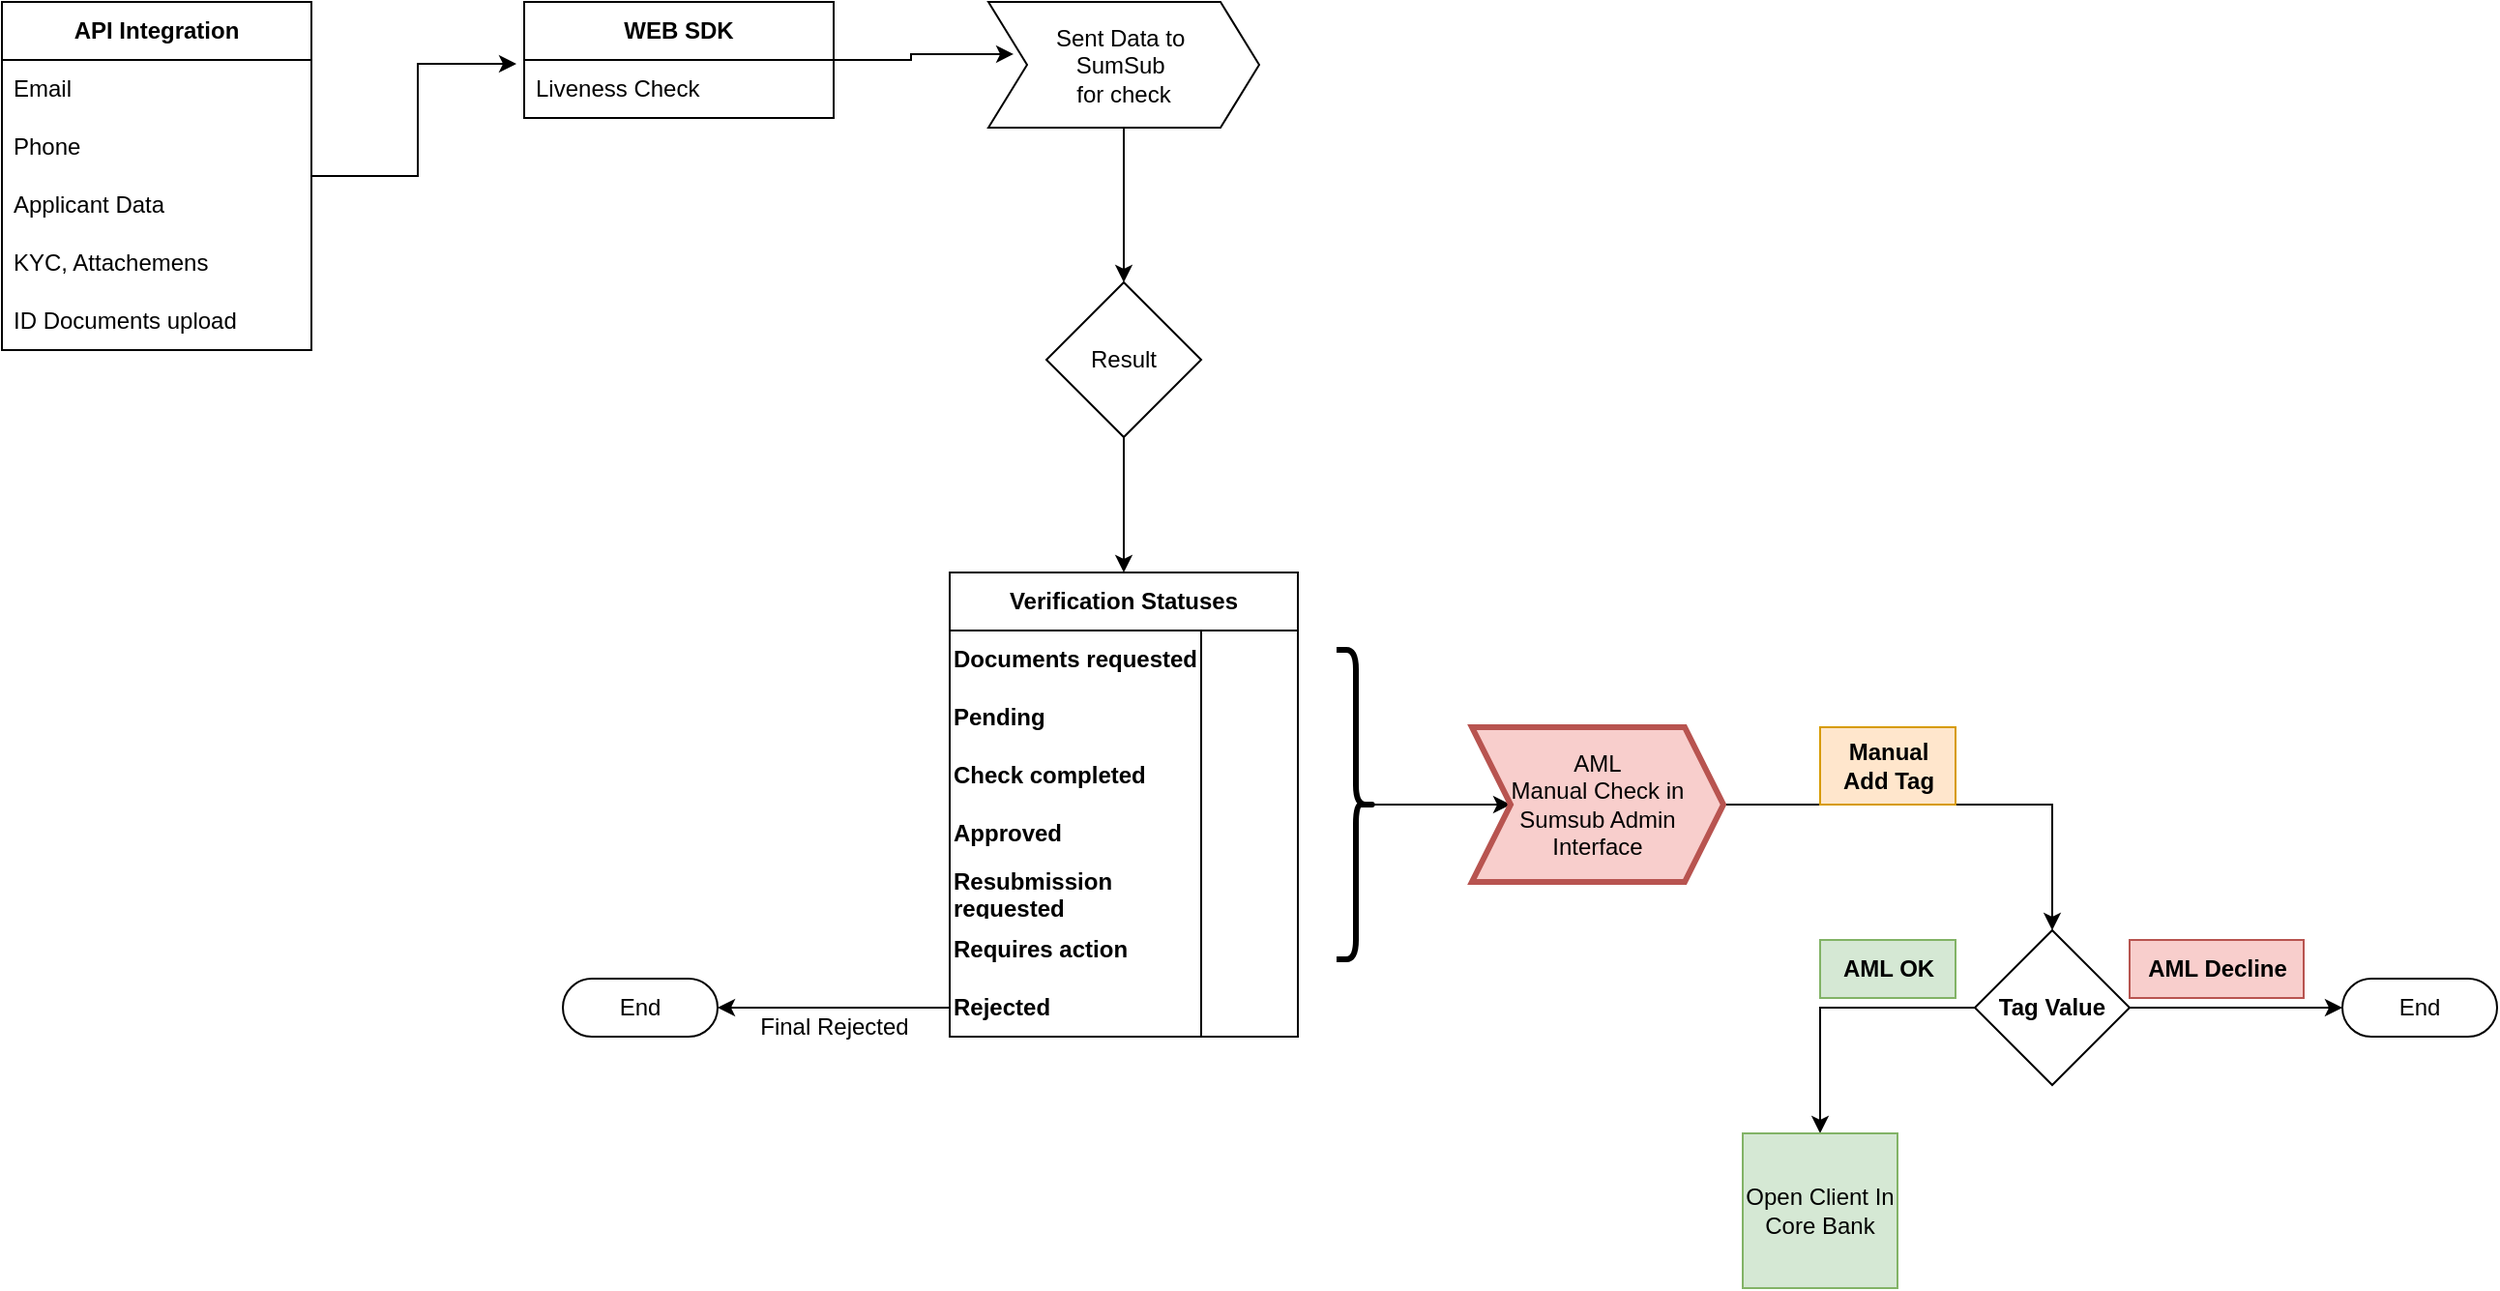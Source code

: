 <mxfile version="21.6.5" type="github">
  <diagram name="Page-1" id="w2fH866nIC9jTseN7Y7r">
    <mxGraphModel dx="1434" dy="754" grid="1" gridSize="10" guides="1" tooltips="1" connect="1" arrows="1" fold="1" page="1" pageScale="1" pageWidth="1100" pageHeight="850" math="0" shadow="0">
      <root>
        <mxCell id="0" />
        <mxCell id="1" parent="0" />
        <mxCell id="nGOyntnEal4QNX3JYElI-115" style="edgeStyle=orthogonalEdgeStyle;rounded=0;orthogonalLoop=1;jettySize=auto;html=1;entryX=-0.025;entryY=0.067;entryDx=0;entryDy=0;entryPerimeter=0;" edge="1" parent="1" source="nGOyntnEal4QNX3JYElI-33" target="nGOyntnEal4QNX3JYElI-44">
          <mxGeometry relative="1" as="geometry" />
        </mxCell>
        <mxCell id="nGOyntnEal4QNX3JYElI-33" value="&lt;b&gt;API Integration&lt;/b&gt;" style="swimlane;fontStyle=0;childLayout=stackLayout;horizontal=1;startSize=30;horizontalStack=0;resizeParent=1;resizeParentMax=0;resizeLast=0;collapsible=1;marginBottom=0;whiteSpace=wrap;html=1;" vertex="1" parent="1">
          <mxGeometry x="20" y="105" width="160" height="180" as="geometry" />
        </mxCell>
        <mxCell id="nGOyntnEal4QNX3JYElI-34" value="Email" style="text;strokeColor=none;fillColor=none;align=left;verticalAlign=middle;spacingLeft=4;spacingRight=4;overflow=hidden;points=[[0,0.5],[1,0.5]];portConstraint=eastwest;rotatable=0;whiteSpace=wrap;html=1;" vertex="1" parent="nGOyntnEal4QNX3JYElI-33">
          <mxGeometry y="30" width="160" height="30" as="geometry" />
        </mxCell>
        <mxCell id="nGOyntnEal4QNX3JYElI-35" value="Phone" style="text;strokeColor=none;fillColor=none;align=left;verticalAlign=middle;spacingLeft=4;spacingRight=4;overflow=hidden;points=[[0,0.5],[1,0.5]];portConstraint=eastwest;rotatable=0;whiteSpace=wrap;html=1;" vertex="1" parent="nGOyntnEal4QNX3JYElI-33">
          <mxGeometry y="60" width="160" height="30" as="geometry" />
        </mxCell>
        <mxCell id="nGOyntnEal4QNX3JYElI-38" value="Applicant Data" style="text;strokeColor=none;fillColor=none;align=left;verticalAlign=middle;spacingLeft=4;spacingRight=4;overflow=hidden;points=[[0,0.5],[1,0.5]];portConstraint=eastwest;rotatable=0;whiteSpace=wrap;html=1;" vertex="1" parent="nGOyntnEal4QNX3JYElI-33">
          <mxGeometry y="90" width="160" height="30" as="geometry" />
        </mxCell>
        <mxCell id="nGOyntnEal4QNX3JYElI-40" value="KYC, Attachemens" style="text;strokeColor=none;fillColor=none;align=left;verticalAlign=middle;spacingLeft=4;spacingRight=4;overflow=hidden;points=[[0,0.5],[1,0.5]];portConstraint=eastwest;rotatable=0;whiteSpace=wrap;html=1;" vertex="1" parent="nGOyntnEal4QNX3JYElI-33">
          <mxGeometry y="120" width="160" height="30" as="geometry" />
        </mxCell>
        <mxCell id="nGOyntnEal4QNX3JYElI-41" value="ID Documents upload" style="text;strokeColor=none;fillColor=none;align=left;verticalAlign=middle;spacingLeft=4;spacingRight=4;overflow=hidden;points=[[0,0.5],[1,0.5]];portConstraint=eastwest;rotatable=0;whiteSpace=wrap;html=1;" vertex="1" parent="nGOyntnEal4QNX3JYElI-33">
          <mxGeometry y="150" width="160" height="30" as="geometry" />
        </mxCell>
        <mxCell id="nGOyntnEal4QNX3JYElI-116" style="edgeStyle=orthogonalEdgeStyle;rounded=0;orthogonalLoop=1;jettySize=auto;html=1;entryX=0.093;entryY=0.415;entryDx=0;entryDy=0;entryPerimeter=0;" edge="1" parent="1" source="nGOyntnEal4QNX3JYElI-43" target="nGOyntnEal4QNX3JYElI-51">
          <mxGeometry relative="1" as="geometry" />
        </mxCell>
        <mxCell id="nGOyntnEal4QNX3JYElI-43" value="&lt;b&gt;WEB SDK&lt;br&gt;&lt;/b&gt;" style="swimlane;fontStyle=0;childLayout=stackLayout;horizontal=1;startSize=30;horizontalStack=0;resizeParent=1;resizeParentMax=0;resizeLast=0;collapsible=1;marginBottom=0;whiteSpace=wrap;html=1;" vertex="1" parent="1">
          <mxGeometry x="290" y="105" width="160" height="60" as="geometry" />
        </mxCell>
        <mxCell id="nGOyntnEal4QNX3JYElI-44" value="Liveness Check" style="text;strokeColor=none;fillColor=none;align=left;verticalAlign=middle;spacingLeft=4;spacingRight=4;overflow=hidden;points=[[0,0.5],[1,0.5]];portConstraint=eastwest;rotatable=0;whiteSpace=wrap;html=1;" vertex="1" parent="nGOyntnEal4QNX3JYElI-43">
          <mxGeometry y="30" width="160" height="30" as="geometry" />
        </mxCell>
        <mxCell id="nGOyntnEal4QNX3JYElI-55" style="edgeStyle=orthogonalEdgeStyle;rounded=0;orthogonalLoop=1;jettySize=auto;html=1;" edge="1" parent="1" source="nGOyntnEal4QNX3JYElI-51" target="nGOyntnEal4QNX3JYElI-54">
          <mxGeometry relative="1" as="geometry" />
        </mxCell>
        <mxCell id="nGOyntnEal4QNX3JYElI-51" value="&lt;div&gt;Sent Data to&amp;nbsp;&lt;/div&gt;&lt;div&gt;SumSub&amp;nbsp;&lt;/div&gt;&lt;div&gt;for check&lt;/div&gt;" style="shape=step;perimeter=stepPerimeter;whiteSpace=wrap;html=1;fixedSize=1;size=20;fillColor=#ffffff;strokeColor=#000000;" vertex="1" parent="1">
          <mxGeometry x="530" y="105" width="140" height="65" as="geometry" />
        </mxCell>
        <mxCell id="nGOyntnEal4QNX3JYElI-63" style="edgeStyle=orthogonalEdgeStyle;rounded=0;orthogonalLoop=1;jettySize=auto;html=1;" edge="1" parent="1" source="nGOyntnEal4QNX3JYElI-54">
          <mxGeometry relative="1" as="geometry">
            <mxPoint x="600" y="400" as="targetPoint" />
          </mxGeometry>
        </mxCell>
        <mxCell id="nGOyntnEal4QNX3JYElI-54" value="Result" style="rhombus;whiteSpace=wrap;html=1;" vertex="1" parent="1">
          <mxGeometry x="560" y="250" width="80" height="80" as="geometry" />
        </mxCell>
        <mxCell id="nGOyntnEal4QNX3JYElI-59" value="Final Rejected" style="text;html=1;align=center;verticalAlign=middle;resizable=0;points=[];autosize=1;strokeColor=none;fillColor=none;" vertex="1" parent="1">
          <mxGeometry x="400" y="620" width="100" height="30" as="geometry" />
        </mxCell>
        <mxCell id="nGOyntnEal4QNX3JYElI-62" value="End" style="html=1;dashed=0;whiteSpace=wrap;shape=mxgraph.dfd.start" vertex="1" parent="1">
          <mxGeometry x="310" y="610" width="80" height="30" as="geometry" />
        </mxCell>
        <mxCell id="nGOyntnEal4QNX3JYElI-64" value="Verification Statuses" style="shape=table;startSize=30;container=1;collapsible=1;childLayout=tableLayout;fixedRows=1;rowLines=0;fontStyle=1;align=center;resizeLast=1;html=1;whiteSpace=wrap;" vertex="1" parent="1">
          <mxGeometry x="510" y="400" width="180" height="240" as="geometry" />
        </mxCell>
        <mxCell id="nGOyntnEal4QNX3JYElI-65" value="" style="shape=tableRow;horizontal=0;startSize=0;swimlaneHead=0;swimlaneBody=0;fillColor=none;collapsible=0;dropTarget=0;points=[[0,0.5],[1,0.5]];portConstraint=eastwest;top=0;left=0;right=0;bottom=0;html=1;" vertex="1" parent="nGOyntnEal4QNX3JYElI-64">
          <mxGeometry y="30" width="180" height="30" as="geometry" />
        </mxCell>
        <mxCell id="nGOyntnEal4QNX3JYElI-66" value="Documents requested" style="shape=partialRectangle;connectable=0;fillColor=none;top=0;left=0;bottom=0;right=0;fontStyle=1;overflow=hidden;html=1;whiteSpace=wrap;" vertex="1" parent="nGOyntnEal4QNX3JYElI-65">
          <mxGeometry width="130" height="30" as="geometry">
            <mxRectangle width="130" height="30" as="alternateBounds" />
          </mxGeometry>
        </mxCell>
        <mxCell id="nGOyntnEal4QNX3JYElI-67" value="" style="shape=partialRectangle;connectable=0;fillColor=none;top=0;left=0;bottom=0;right=0;align=left;spacingLeft=6;fontStyle=5;overflow=hidden;html=1;whiteSpace=wrap;" vertex="1" parent="nGOyntnEal4QNX3JYElI-65">
          <mxGeometry x="130" width="50" height="30" as="geometry">
            <mxRectangle width="50" height="30" as="alternateBounds" />
          </mxGeometry>
        </mxCell>
        <mxCell id="nGOyntnEal4QNX3JYElI-80" style="shape=tableRow;horizontal=0;startSize=0;swimlaneHead=0;swimlaneBody=0;fillColor=none;collapsible=0;dropTarget=0;points=[[0,0.5],[1,0.5]];portConstraint=eastwest;top=0;left=0;right=0;bottom=0;html=1;" vertex="1" parent="nGOyntnEal4QNX3JYElI-64">
          <mxGeometry y="60" width="180" height="30" as="geometry" />
        </mxCell>
        <mxCell id="nGOyntnEal4QNX3JYElI-81" value="&lt;strong&gt;Pending&lt;/strong&gt;" style="shape=partialRectangle;connectable=0;fillColor=none;top=0;left=0;bottom=0;right=0;fontStyle=0;overflow=hidden;html=1;whiteSpace=wrap;align=left;" vertex="1" parent="nGOyntnEal4QNX3JYElI-80">
          <mxGeometry width="130" height="30" as="geometry">
            <mxRectangle width="130" height="30" as="alternateBounds" />
          </mxGeometry>
        </mxCell>
        <mxCell id="nGOyntnEal4QNX3JYElI-82" style="shape=partialRectangle;connectable=0;fillColor=none;top=0;left=0;bottom=0;right=0;align=left;spacingLeft=6;fontStyle=5;overflow=hidden;html=1;whiteSpace=wrap;" vertex="1" parent="nGOyntnEal4QNX3JYElI-80">
          <mxGeometry x="130" width="50" height="30" as="geometry">
            <mxRectangle width="50" height="30" as="alternateBounds" />
          </mxGeometry>
        </mxCell>
        <mxCell id="nGOyntnEal4QNX3JYElI-95" style="shape=tableRow;horizontal=0;startSize=0;swimlaneHead=0;swimlaneBody=0;fillColor=none;collapsible=0;dropTarget=0;points=[[0,0.5],[1,0.5]];portConstraint=eastwest;top=0;left=0;right=0;bottom=0;html=1;" vertex="1" parent="nGOyntnEal4QNX3JYElI-64">
          <mxGeometry y="90" width="180" height="30" as="geometry" />
        </mxCell>
        <mxCell id="nGOyntnEal4QNX3JYElI-96" value="&lt;strong&gt;Check completed&lt;/strong&gt;" style="shape=partialRectangle;connectable=0;fillColor=none;top=0;left=0;bottom=0;right=0;fontStyle=0;overflow=hidden;html=1;whiteSpace=wrap;align=left;" vertex="1" parent="nGOyntnEal4QNX3JYElI-95">
          <mxGeometry width="130" height="30" as="geometry">
            <mxRectangle width="130" height="30" as="alternateBounds" />
          </mxGeometry>
        </mxCell>
        <mxCell id="nGOyntnEal4QNX3JYElI-97" style="shape=partialRectangle;connectable=0;fillColor=none;top=0;left=0;bottom=0;right=0;align=left;spacingLeft=6;fontStyle=5;overflow=hidden;html=1;whiteSpace=wrap;" vertex="1" parent="nGOyntnEal4QNX3JYElI-95">
          <mxGeometry x="130" width="50" height="30" as="geometry">
            <mxRectangle width="50" height="30" as="alternateBounds" />
          </mxGeometry>
        </mxCell>
        <mxCell id="nGOyntnEal4QNX3JYElI-92" style="shape=tableRow;horizontal=0;startSize=0;swimlaneHead=0;swimlaneBody=0;fillColor=none;collapsible=0;dropTarget=0;points=[[0,0.5],[1,0.5]];portConstraint=eastwest;top=0;left=0;right=0;bottom=0;html=1;" vertex="1" parent="nGOyntnEal4QNX3JYElI-64">
          <mxGeometry y="120" width="180" height="30" as="geometry" />
        </mxCell>
        <mxCell id="nGOyntnEal4QNX3JYElI-93" value="&lt;div align=&quot;left&quot;&gt;&lt;strong&gt;Approved&lt;/strong&gt;&lt;/div&gt;" style="shape=partialRectangle;connectable=0;fillColor=none;top=0;left=0;bottom=0;right=0;fontStyle=0;overflow=hidden;html=1;whiteSpace=wrap;align=left;" vertex="1" parent="nGOyntnEal4QNX3JYElI-92">
          <mxGeometry width="130" height="30" as="geometry">
            <mxRectangle width="130" height="30" as="alternateBounds" />
          </mxGeometry>
        </mxCell>
        <mxCell id="nGOyntnEal4QNX3JYElI-94" style="shape=partialRectangle;connectable=0;fillColor=none;top=0;left=0;bottom=0;right=0;align=left;spacingLeft=6;fontStyle=5;overflow=hidden;html=1;whiteSpace=wrap;" vertex="1" parent="nGOyntnEal4QNX3JYElI-92">
          <mxGeometry x="130" width="50" height="30" as="geometry">
            <mxRectangle width="50" height="30" as="alternateBounds" />
          </mxGeometry>
        </mxCell>
        <mxCell id="nGOyntnEal4QNX3JYElI-89" style="shape=tableRow;horizontal=0;startSize=0;swimlaneHead=0;swimlaneBody=0;fillColor=none;collapsible=0;dropTarget=0;points=[[0,0.5],[1,0.5]];portConstraint=eastwest;top=0;left=0;right=0;bottom=0;html=1;" vertex="1" parent="nGOyntnEal4QNX3JYElI-64">
          <mxGeometry y="150" width="180" height="30" as="geometry" />
        </mxCell>
        <mxCell id="nGOyntnEal4QNX3JYElI-90" value="&lt;div align=&quot;left&quot;&gt;Resubmission requested&lt;/div&gt;" style="shape=partialRectangle;connectable=0;fillColor=none;top=0;left=0;bottom=0;right=0;fontStyle=1;overflow=hidden;html=1;whiteSpace=wrap;align=left;" vertex="1" parent="nGOyntnEal4QNX3JYElI-89">
          <mxGeometry width="130" height="30" as="geometry">
            <mxRectangle width="130" height="30" as="alternateBounds" />
          </mxGeometry>
        </mxCell>
        <mxCell id="nGOyntnEal4QNX3JYElI-91" style="shape=partialRectangle;connectable=0;fillColor=none;top=0;left=0;bottom=0;right=0;align=left;spacingLeft=6;fontStyle=5;overflow=hidden;html=1;whiteSpace=wrap;" vertex="1" parent="nGOyntnEal4QNX3JYElI-89">
          <mxGeometry x="130" width="50" height="30" as="geometry">
            <mxRectangle width="50" height="30" as="alternateBounds" />
          </mxGeometry>
        </mxCell>
        <mxCell id="nGOyntnEal4QNX3JYElI-86" style="shape=tableRow;horizontal=0;startSize=0;swimlaneHead=0;swimlaneBody=0;fillColor=none;collapsible=0;dropTarget=0;points=[[0,0.5],[1,0.5]];portConstraint=eastwest;top=0;left=0;right=0;bottom=0;html=1;" vertex="1" parent="nGOyntnEal4QNX3JYElI-64">
          <mxGeometry y="180" width="180" height="30" as="geometry" />
        </mxCell>
        <mxCell id="nGOyntnEal4QNX3JYElI-87" value="&lt;div align=&quot;left&quot;&gt;Requires action&lt;/div&gt;" style="shape=partialRectangle;connectable=0;fillColor=none;top=0;left=0;bottom=0;right=0;fontStyle=1;overflow=hidden;html=1;whiteSpace=wrap;align=left;" vertex="1" parent="nGOyntnEal4QNX3JYElI-86">
          <mxGeometry width="130" height="30" as="geometry">
            <mxRectangle width="130" height="30" as="alternateBounds" />
          </mxGeometry>
        </mxCell>
        <mxCell id="nGOyntnEal4QNX3JYElI-88" style="shape=partialRectangle;connectable=0;fillColor=none;top=0;left=0;bottom=0;right=0;align=left;spacingLeft=6;fontStyle=5;overflow=hidden;html=1;whiteSpace=wrap;" vertex="1" parent="nGOyntnEal4QNX3JYElI-86">
          <mxGeometry x="130" width="50" height="30" as="geometry">
            <mxRectangle width="50" height="30" as="alternateBounds" />
          </mxGeometry>
        </mxCell>
        <mxCell id="nGOyntnEal4QNX3JYElI-99" style="shape=tableRow;horizontal=0;startSize=0;swimlaneHead=0;swimlaneBody=0;fillColor=none;collapsible=0;dropTarget=0;points=[[0,0.5],[1,0.5]];portConstraint=eastwest;top=0;left=0;right=0;bottom=0;html=1;" vertex="1" parent="nGOyntnEal4QNX3JYElI-64">
          <mxGeometry y="210" width="180" height="30" as="geometry" />
        </mxCell>
        <mxCell id="nGOyntnEal4QNX3JYElI-100" value="Rejected" style="shape=partialRectangle;connectable=0;fillColor=none;top=0;left=0;bottom=0;right=0;fontStyle=1;overflow=hidden;html=1;whiteSpace=wrap;align=left;" vertex="1" parent="nGOyntnEal4QNX3JYElI-99">
          <mxGeometry width="130" height="30" as="geometry">
            <mxRectangle width="130" height="30" as="alternateBounds" />
          </mxGeometry>
        </mxCell>
        <mxCell id="nGOyntnEal4QNX3JYElI-101" style="shape=partialRectangle;connectable=0;fillColor=none;top=0;left=0;bottom=0;right=0;align=left;spacingLeft=6;fontStyle=5;overflow=hidden;html=1;whiteSpace=wrap;" vertex="1" parent="nGOyntnEal4QNX3JYElI-99">
          <mxGeometry x="130" width="50" height="30" as="geometry">
            <mxRectangle width="50" height="30" as="alternateBounds" />
          </mxGeometry>
        </mxCell>
        <mxCell id="nGOyntnEal4QNX3JYElI-107" style="edgeStyle=orthogonalEdgeStyle;rounded=0;orthogonalLoop=1;jettySize=auto;html=1;exitX=0.1;exitY=0.5;exitDx=0;exitDy=0;exitPerimeter=0;" edge="1" parent="1" source="nGOyntnEal4QNX3JYElI-106">
          <mxGeometry relative="1" as="geometry">
            <mxPoint x="800" y="520" as="targetPoint" />
          </mxGeometry>
        </mxCell>
        <mxCell id="nGOyntnEal4QNX3JYElI-106" value="" style="shape=curlyBracket;whiteSpace=wrap;html=1;rounded=1;flipH=1;labelPosition=right;verticalLabelPosition=middle;align=left;verticalAlign=middle;size=0.5;strokeWidth=3;" vertex="1" parent="1">
          <mxGeometry x="710" y="440" width="20" height="160" as="geometry" />
        </mxCell>
        <mxCell id="nGOyntnEal4QNX3JYElI-111" style="edgeStyle=orthogonalEdgeStyle;rounded=0;orthogonalLoop=1;jettySize=auto;html=1;entryX=0.5;entryY=0;entryDx=0;entryDy=0;" edge="1" parent="1" source="nGOyntnEal4QNX3JYElI-109" target="nGOyntnEal4QNX3JYElI-118">
          <mxGeometry relative="1" as="geometry">
            <mxPoint x="1080" y="520" as="targetPoint" />
          </mxGeometry>
        </mxCell>
        <mxCell id="nGOyntnEal4QNX3JYElI-109" value="AML &lt;br&gt;Manual Check in Sumsub Admin Interface" style="shape=step;perimeter=stepPerimeter;whiteSpace=wrap;html=1;fixedSize=1;strokeWidth=3;fillColor=#f8cecc;strokeColor=#b85450;align=center;" vertex="1" parent="1">
          <mxGeometry x="780" y="480" width="130" height="80" as="geometry" />
        </mxCell>
        <mxCell id="nGOyntnEal4QNX3JYElI-110" style="edgeStyle=orthogonalEdgeStyle;rounded=0;orthogonalLoop=1;jettySize=auto;html=1;" edge="1" parent="1" source="nGOyntnEal4QNX3JYElI-99">
          <mxGeometry relative="1" as="geometry">
            <mxPoint x="390" y="625" as="targetPoint" />
          </mxGeometry>
        </mxCell>
        <mxCell id="nGOyntnEal4QNX3JYElI-112" value="Manual &lt;br&gt;Add Tag" style="text;html=1;align=center;verticalAlign=middle;resizable=0;points=[];autosize=1;strokeColor=#d79b00;fillColor=#ffe6cc;fontStyle=1" vertex="1" parent="1">
          <mxGeometry x="960" y="480" width="70" height="40" as="geometry" />
        </mxCell>
        <mxCell id="nGOyntnEal4QNX3JYElI-119" style="edgeStyle=orthogonalEdgeStyle;rounded=0;orthogonalLoop=1;jettySize=auto;html=1;exitX=0;exitY=0.5;exitDx=0;exitDy=0;entryX=0.5;entryY=0;entryDx=0;entryDy=0;" edge="1" parent="1" source="nGOyntnEal4QNX3JYElI-118" target="nGOyntnEal4QNX3JYElI-123">
          <mxGeometry relative="1" as="geometry">
            <mxPoint x="960" y="625" as="targetPoint" />
          </mxGeometry>
        </mxCell>
        <mxCell id="nGOyntnEal4QNX3JYElI-126" style="edgeStyle=orthogonalEdgeStyle;rounded=0;orthogonalLoop=1;jettySize=auto;html=1;exitX=1;exitY=0.5;exitDx=0;exitDy=0;entryX=0;entryY=0.5;entryDx=0;entryDy=0;entryPerimeter=0;" edge="1" parent="1" source="nGOyntnEal4QNX3JYElI-118" target="nGOyntnEal4QNX3JYElI-124">
          <mxGeometry relative="1" as="geometry" />
        </mxCell>
        <mxCell id="nGOyntnEal4QNX3JYElI-118" value="&lt;b&gt;Tag Value&lt;/b&gt;" style="rhombus;whiteSpace=wrap;html=1;" vertex="1" parent="1">
          <mxGeometry x="1040" y="585" width="80" height="80" as="geometry" />
        </mxCell>
        <mxCell id="nGOyntnEal4QNX3JYElI-121" value="&lt;div&gt;AML OK&lt;/div&gt;" style="text;html=1;align=center;verticalAlign=middle;resizable=0;points=[];autosize=1;strokeColor=#82b366;fillColor=#d5e8d4;fontStyle=1" vertex="1" parent="1">
          <mxGeometry x="960" y="590" width="70" height="30" as="geometry" />
        </mxCell>
        <mxCell id="nGOyntnEal4QNX3JYElI-122" value="AML Decline" style="text;html=1;align=center;verticalAlign=middle;resizable=0;points=[];autosize=1;strokeColor=#b85450;fillColor=#f8cecc;fontStyle=1" vertex="1" parent="1">
          <mxGeometry x="1120" y="590" width="90" height="30" as="geometry" />
        </mxCell>
        <mxCell id="nGOyntnEal4QNX3JYElI-123" value="Open Client In Core Bank" style="whiteSpace=wrap;html=1;aspect=fixed;fillColor=#d5e8d4;strokeColor=#82b366;" vertex="1" parent="1">
          <mxGeometry x="920" y="690" width="80" height="80" as="geometry" />
        </mxCell>
        <mxCell id="nGOyntnEal4QNX3JYElI-124" value="End" style="html=1;dashed=0;whiteSpace=wrap;shape=mxgraph.dfd.start" vertex="1" parent="1">
          <mxGeometry x="1230" y="610" width="80" height="30" as="geometry" />
        </mxCell>
      </root>
    </mxGraphModel>
  </diagram>
</mxfile>
